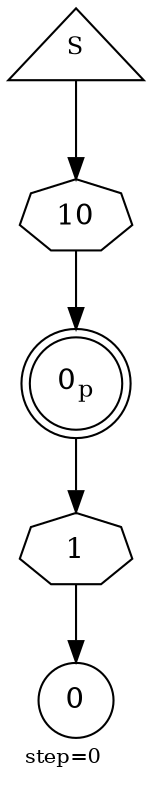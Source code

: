 digraph {
  graph  [labelloc=bottom,labeljust=left,fontsize="10",label="step=0"];
  "375" [shape=circle,peripheries="2",label=<0<SUB>p</SUB>>,labelfontcolor=black,color=black];
  "382" [shape=triangle,peripheries="1",label=<<SUP>S</SUP>>,labelfontcolor=black,color=black];
  "390" [shape=circle,peripheries="1",label=<0>,labelfontcolor=black,color=black];
  "383" [label=<10>,peripheries="1",color=black,shape=septagon];
  "382" -> "383" [color=black];
  "383" -> "375" [color=black];
  "393" [label=<1>,peripheries="1",color=black,shape=septagon];
  "375" -> "393" [color=black];
  "393" -> "390" [color=black];
}
